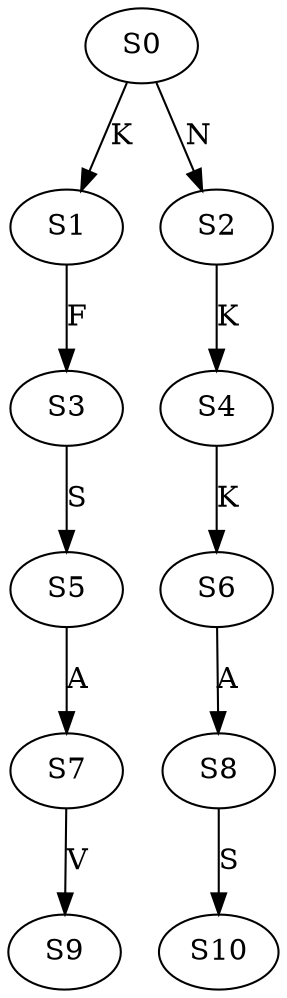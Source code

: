 strict digraph  {
	S0 -> S1 [ label = K ];
	S0 -> S2 [ label = N ];
	S1 -> S3 [ label = F ];
	S2 -> S4 [ label = K ];
	S3 -> S5 [ label = S ];
	S4 -> S6 [ label = K ];
	S5 -> S7 [ label = A ];
	S6 -> S8 [ label = A ];
	S7 -> S9 [ label = V ];
	S8 -> S10 [ label = S ];
}

